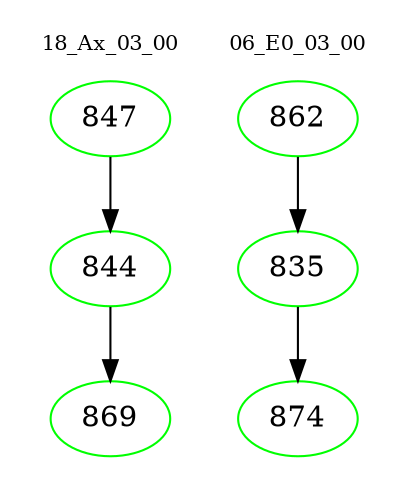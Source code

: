 digraph{
subgraph cluster_0 {
color = white
label = "18_Ax_03_00";
fontsize=10;
T0_847 [label="847", color="green"]
T0_847 -> T0_844 [color="black"]
T0_844 [label="844", color="green"]
T0_844 -> T0_869 [color="black"]
T0_869 [label="869", color="green"]
}
subgraph cluster_1 {
color = white
label = "06_E0_03_00";
fontsize=10;
T1_862 [label="862", color="green"]
T1_862 -> T1_835 [color="black"]
T1_835 [label="835", color="green"]
T1_835 -> T1_874 [color="black"]
T1_874 [label="874", color="green"]
}
}
